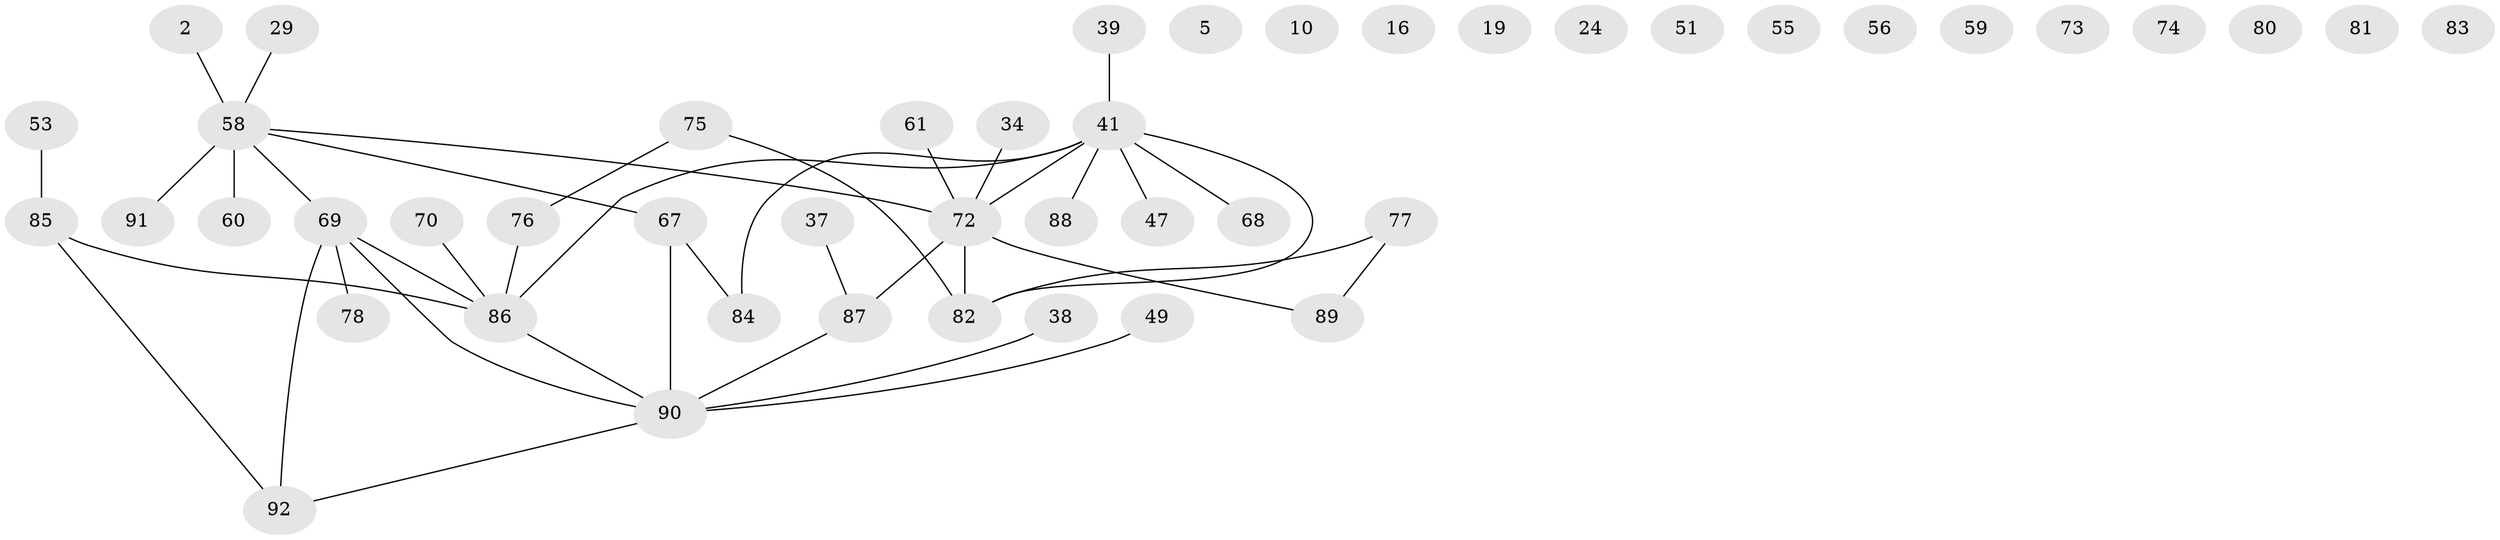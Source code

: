 // original degree distribution, {1: 0.22826086956521738, 3: 0.18478260869565216, 0: 0.15217391304347827, 4: 0.11956521739130435, 2: 0.22826086956521738, 5: 0.06521739130434782, 6: 0.021739130434782608}
// Generated by graph-tools (version 1.1) at 2025/42/03/04/25 21:42:38]
// undirected, 46 vertices, 41 edges
graph export_dot {
graph [start="1"]
  node [color=gray90,style=filled];
  2;
  5;
  10;
  16;
  19;
  24;
  29;
  34;
  37;
  38;
  39;
  41 [super="+23+35"];
  47;
  49;
  51;
  53;
  55;
  56;
  58 [super="+54+22+52"];
  59;
  60;
  61 [super="+26"];
  67 [super="+62"];
  68 [super="+45"];
  69 [super="+42+64"];
  70;
  72 [super="+43+66+65"];
  73;
  74;
  75;
  76;
  77;
  78;
  80;
  81;
  82 [super="+27+25"];
  83;
  84;
  85 [super="+36"];
  86 [super="+48+50"];
  87 [super="+11+40"];
  88;
  89 [super="+71"];
  90 [super="+8+18+44+57+79"];
  91 [super="+4"];
  92;
  2 -- 58;
  29 -- 58;
  34 -- 72;
  37 -- 87;
  38 -- 90;
  39 -- 41;
  41 -- 88;
  41 -- 68;
  41 -- 82 [weight=2];
  41 -- 84;
  41 -- 86;
  41 -- 47;
  41 -- 72;
  49 -- 90;
  53 -- 85;
  58 -- 91 [weight=4];
  58 -- 72;
  58 -- 67;
  58 -- 69 [weight=2];
  58 -- 60;
  61 -- 72;
  67 -- 84;
  67 -- 90 [weight=2];
  69 -- 78;
  69 -- 90 [weight=2];
  69 -- 92 [weight=2];
  69 -- 86;
  70 -- 86;
  72 -- 82 [weight=2];
  72 -- 87 [weight=3];
  72 -- 89;
  75 -- 76;
  75 -- 82;
  76 -- 86;
  77 -- 82;
  77 -- 89;
  85 -- 86 [weight=2];
  85 -- 92;
  86 -- 90;
  87 -- 90 [weight=2];
  90 -- 92;
}
